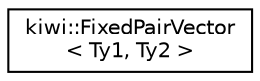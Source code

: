 digraph "Graphical Class Hierarchy"
{
 // LATEX_PDF_SIZE
  edge [fontname="Helvetica",fontsize="10",labelfontname="Helvetica",labelfontsize="10"];
  node [fontname="Helvetica",fontsize="10",shape=record];
  rankdir="LR";
  Node0 [label="kiwi::FixedPairVector\l\< Ty1, Ty2 \>",height=0.2,width=0.4,color="black", fillcolor="white", style="filled",URL="$classkiwi_1_1FixedPairVector.html",tooltip=" "];
}
